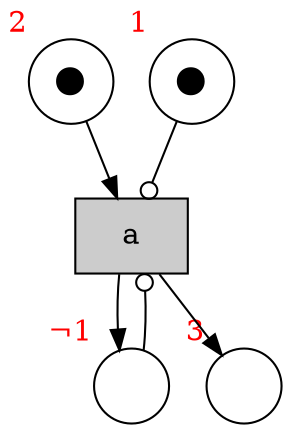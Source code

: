 digraph test {
  t1 -> p4;
  t1 -> p3;
  p2 -> t1;
  p4 -> t1 [arrowhead=odot];
  p1 -> t1 [arrowhead=odot];
  p1 [label=⬤ xlabel= <<FONT COLOR="red">1</FONT>> shape=circle ];
  p2 [label=⬤ xlabel= <<FONT COLOR="red">2</FONT>> shape=circle ];
  p3 [label="" xlabel= <<FONT COLOR="red">3</FONT>> shape=circle ];
  p4 [label="" xlabel= <<FONT COLOR="red">¬1</FONT>> shape=circle ];
  t1 [fillcolor="#cccccc" label="a" shape=box style=filled];
}
